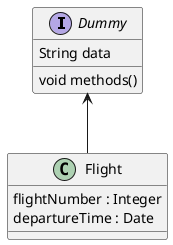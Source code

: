 @startuml "Class Body"
interface Dummy {
  String data
  void methods()
}

class Flight {
   flightNumber : Integer
   departureTime : Date
}

Dummy <-- Flight
@enduml
